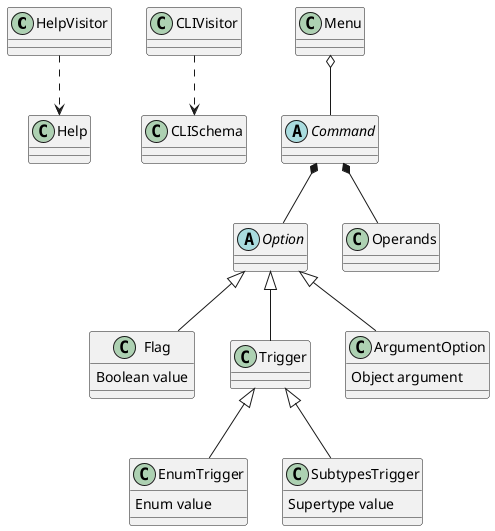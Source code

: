 @startuml

HelpVisitor ..> Help
CLIVisitor ..> CLISchema

abstract class Command
abstract class Option

Menu o-- Command
Command *-- Option
Command *-- Operands
Option <|-- Flag
Option <|-- Trigger
Option <|-- ArgumentOption

Flag : Boolean value
ArgumentOption : Object argument

Trigger <|-- EnumTrigger
Trigger <|-- SubtypesTrigger

EnumTrigger : Enum value
SubtypesTrigger : Supertype value
@enduml